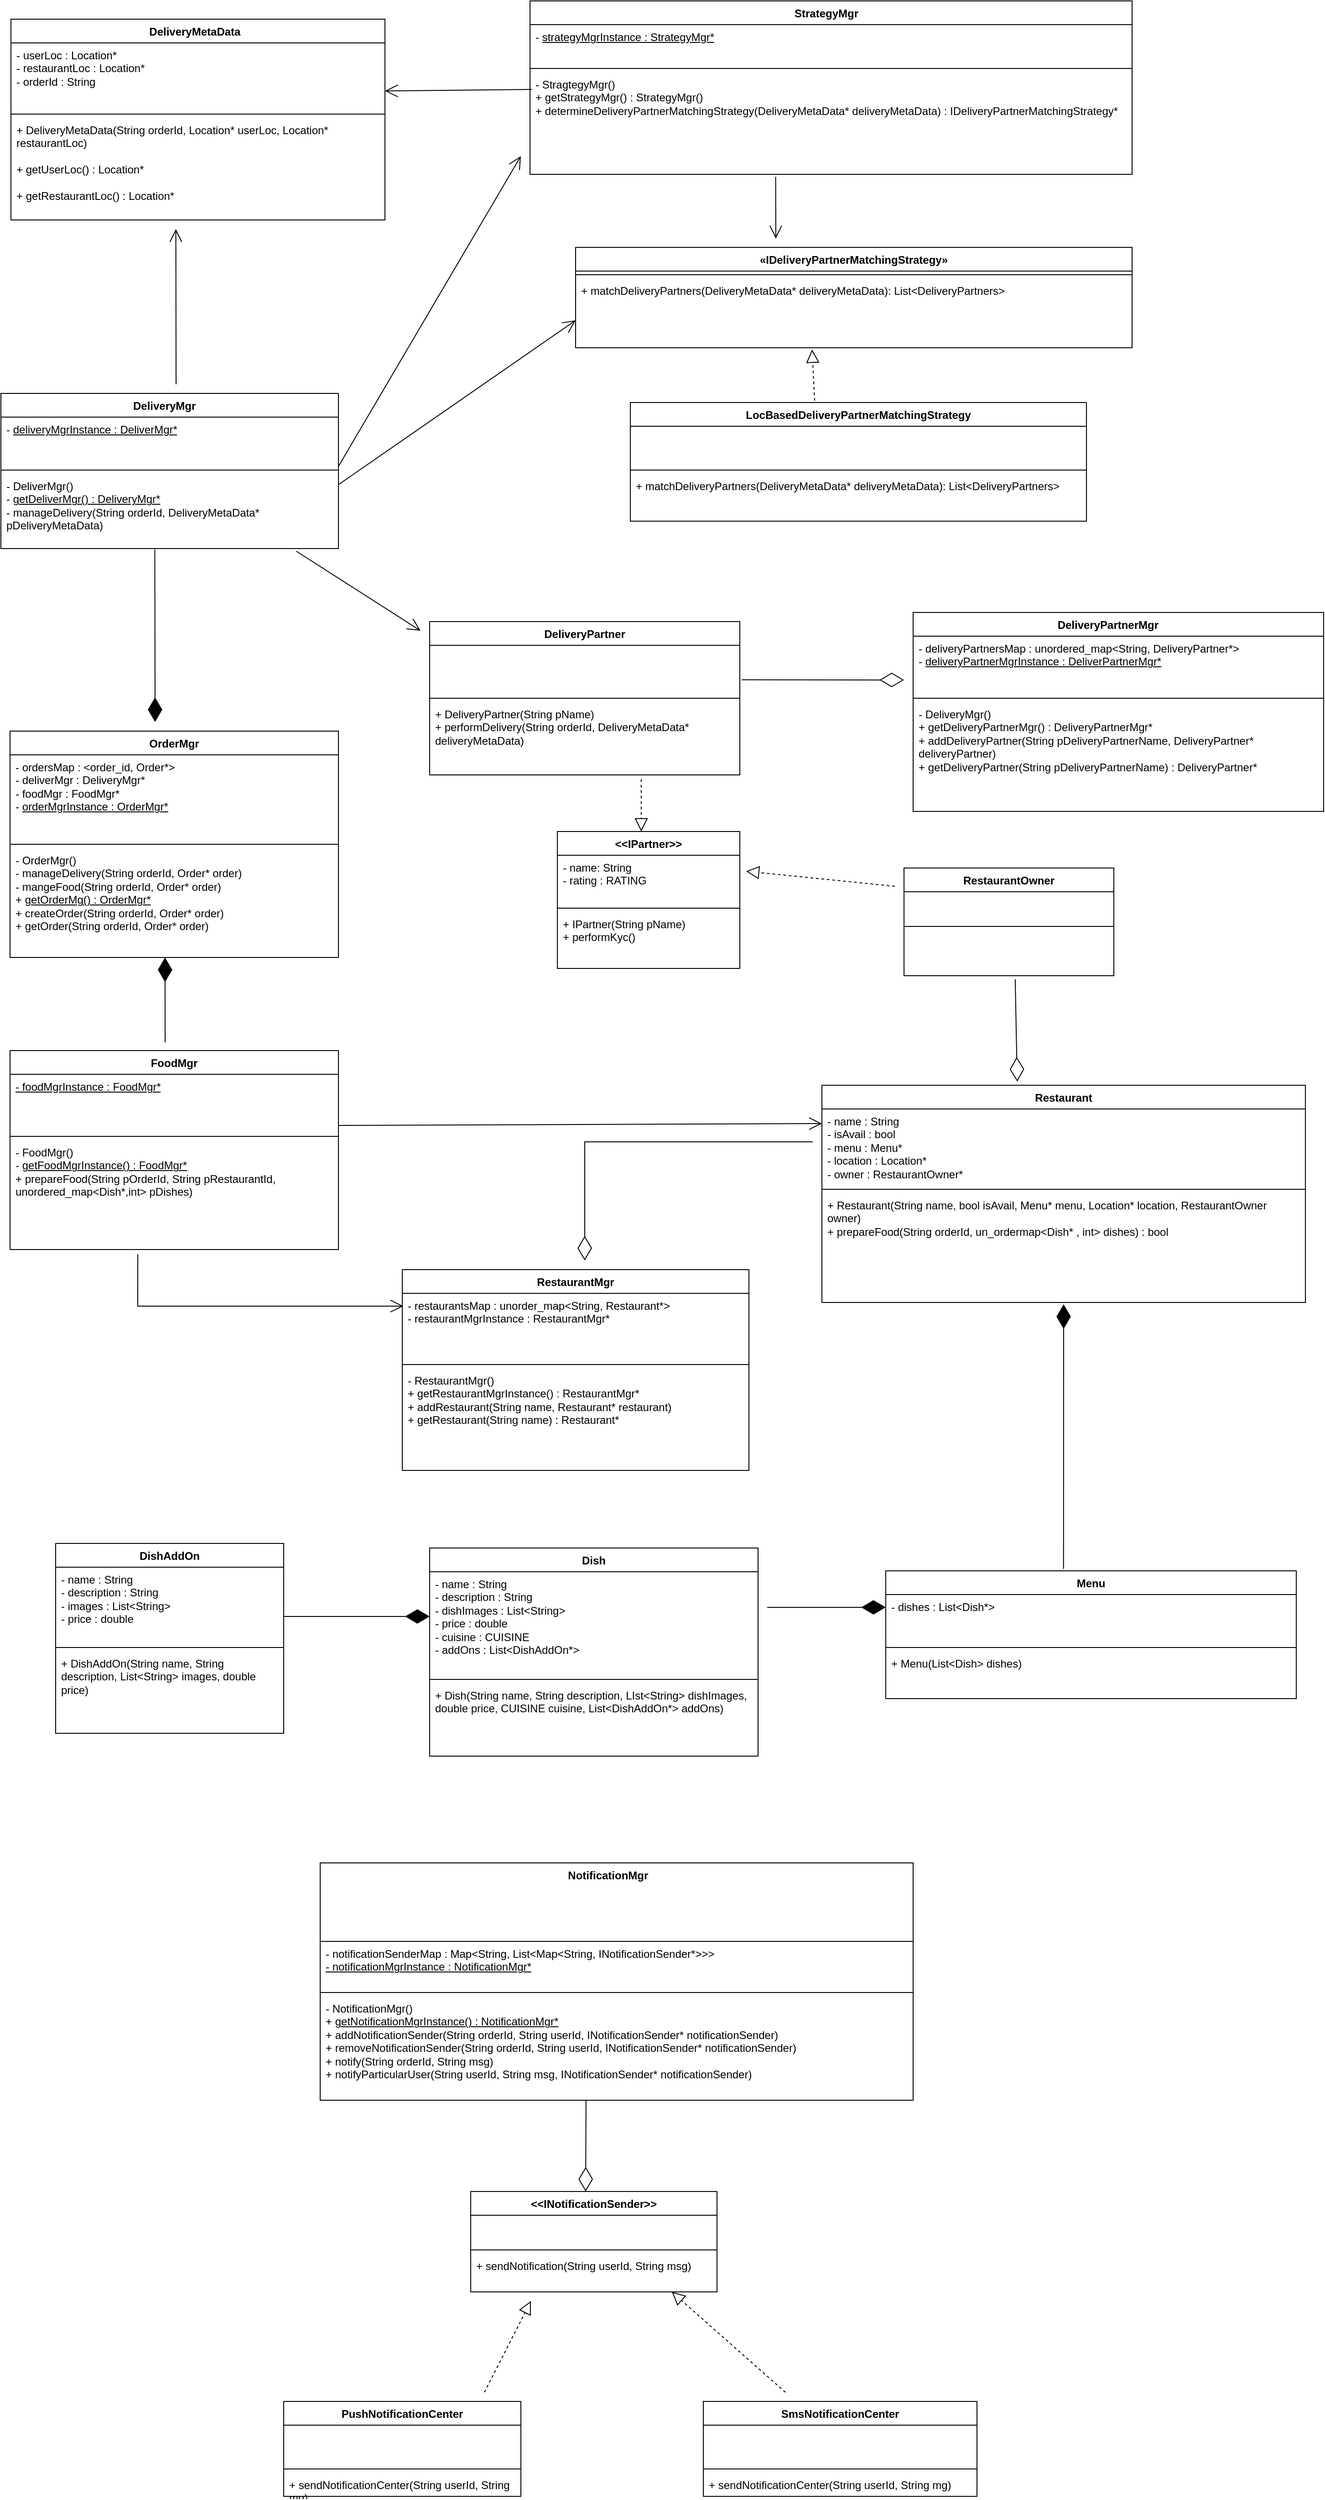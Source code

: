 <mxfile version="24.3.0" type="github">
  <diagram id="C5RBs43oDa-KdzZeNtuy" name="Page-1">
    <mxGraphModel dx="2132" dy="2111" grid="1" gridSize="10" guides="1" tooltips="1" connect="1" arrows="1" fold="1" page="1" pageScale="1" pageWidth="827" pageHeight="1169" math="0" shadow="0">
      <root>
        <mxCell id="WIyWlLk6GJQsqaUBKTNV-0" />
        <mxCell id="WIyWlLk6GJQsqaUBKTNV-1" parent="WIyWlLk6GJQsqaUBKTNV-0" />
        <mxCell id="DL4nsBVzCyI4VSnAJoLp-0" value="OrderMgr&lt;div&gt;&lt;br&gt;&lt;/div&gt;" style="swimlane;fontStyle=1;align=center;verticalAlign=top;childLayout=stackLayout;horizontal=1;startSize=26;horizontalStack=0;resizeParent=1;resizeParentMax=0;resizeLast=0;collapsible=1;marginBottom=0;whiteSpace=wrap;html=1;" vertex="1" parent="WIyWlLk6GJQsqaUBKTNV-1">
          <mxGeometry x="40" y="130" width="360" height="248" as="geometry" />
        </mxCell>
        <mxCell id="DL4nsBVzCyI4VSnAJoLp-1" value="- ordersMap : &amp;lt;order_id, Order*&amp;gt;&lt;div&gt;- deliverMgr : DeliveryMgr*&amp;nbsp;&lt;/div&gt;&lt;div&gt;- foodMgr : FoodMgr*&lt;/div&gt;&lt;div&gt;-&amp;nbsp;&lt;span style=&quot;background-color: initial;&quot;&gt;&lt;u&gt;orderMgrInstance : OrderMgr*&lt;/u&gt;&lt;/span&gt;&lt;/div&gt;&lt;div&gt;&lt;br&gt;&lt;/div&gt;" style="text;strokeColor=none;fillColor=none;align=left;verticalAlign=top;spacingLeft=4;spacingRight=4;overflow=hidden;rotatable=0;points=[[0,0.5],[1,0.5]];portConstraint=eastwest;whiteSpace=wrap;html=1;" vertex="1" parent="DL4nsBVzCyI4VSnAJoLp-0">
          <mxGeometry y="26" width="360" height="94" as="geometry" />
        </mxCell>
        <mxCell id="DL4nsBVzCyI4VSnAJoLp-2" value="" style="line;strokeWidth=1;fillColor=none;align=left;verticalAlign=middle;spacingTop=-1;spacingLeft=3;spacingRight=3;rotatable=0;labelPosition=right;points=[];portConstraint=eastwest;strokeColor=inherit;" vertex="1" parent="DL4nsBVzCyI4VSnAJoLp-0">
          <mxGeometry y="120" width="360" height="8" as="geometry" />
        </mxCell>
        <mxCell id="DL4nsBVzCyI4VSnAJoLp-3" value="- OrderMgr()&lt;div&gt;- manageDelivery(String orderId, Order* order)&lt;/div&gt;&lt;div&gt;- mangeFood(String orderId, Order* order)&lt;/div&gt;&lt;div&gt;+ &lt;u&gt;getOrderMg() : OrderMgr*&lt;/u&gt;&lt;/div&gt;&lt;div&gt;+ createOrder(String orderId, Order* order)&lt;/div&gt;&lt;div&gt;+ getOrder(String orderId, Order* order)&amp;nbsp;&lt;/div&gt;" style="text;strokeColor=none;fillColor=none;align=left;verticalAlign=top;spacingLeft=4;spacingRight=4;overflow=hidden;rotatable=0;points=[[0,0.5],[1,0.5]];portConstraint=eastwest;whiteSpace=wrap;html=1;" vertex="1" parent="DL4nsBVzCyI4VSnAJoLp-0">
          <mxGeometry y="128" width="360" height="120" as="geometry" />
        </mxCell>
        <mxCell id="DL4nsBVzCyI4VSnAJoLp-10" value="DeliveryMgr&lt;span style=&quot;white-space: pre;&quot;&gt;&#x9;&lt;/span&gt;" style="swimlane;fontStyle=1;align=center;verticalAlign=top;childLayout=stackLayout;horizontal=1;startSize=26;horizontalStack=0;resizeParent=1;resizeParentMax=0;resizeLast=0;collapsible=1;marginBottom=0;whiteSpace=wrap;html=1;" vertex="1" parent="WIyWlLk6GJQsqaUBKTNV-1">
          <mxGeometry x="30" y="-240" width="370" height="170" as="geometry" />
        </mxCell>
        <mxCell id="DL4nsBVzCyI4VSnAJoLp-11" value="- &lt;u&gt;deliveryMgrInstance : DeliverMgr*&lt;/u&gt;&lt;div&gt;&lt;br&gt;&lt;/div&gt;" style="text;strokeColor=none;fillColor=none;align=left;verticalAlign=top;spacingLeft=4;spacingRight=4;overflow=hidden;rotatable=0;points=[[0,0.5],[1,0.5]];portConstraint=eastwest;whiteSpace=wrap;html=1;" vertex="1" parent="DL4nsBVzCyI4VSnAJoLp-10">
          <mxGeometry y="26" width="370" height="54" as="geometry" />
        </mxCell>
        <mxCell id="DL4nsBVzCyI4VSnAJoLp-12" value="" style="line;strokeWidth=1;fillColor=none;align=left;verticalAlign=middle;spacingTop=-1;spacingLeft=3;spacingRight=3;rotatable=0;labelPosition=right;points=[];portConstraint=eastwest;strokeColor=inherit;" vertex="1" parent="DL4nsBVzCyI4VSnAJoLp-10">
          <mxGeometry y="80" width="370" height="8" as="geometry" />
        </mxCell>
        <mxCell id="DL4nsBVzCyI4VSnAJoLp-13" value="- DeliverMgr()&lt;div&gt;- &lt;u&gt;getDeliverMgr() : DeliveryMgr*&lt;/u&gt;&lt;/div&gt;&lt;div&gt;- manageDelivery(String orderId, DeliveryMetaData* pDeliveryMetaData)&lt;/div&gt;" style="text;strokeColor=none;fillColor=none;align=left;verticalAlign=top;spacingLeft=4;spacingRight=4;overflow=hidden;rotatable=0;points=[[0,0.5],[1,0.5]];portConstraint=eastwest;whiteSpace=wrap;html=1;" vertex="1" parent="DL4nsBVzCyI4VSnAJoLp-10">
          <mxGeometry y="88" width="370" height="82" as="geometry" />
        </mxCell>
        <mxCell id="DL4nsBVzCyI4VSnAJoLp-14" value="DeliveryMetaData&lt;span style=&quot;white-space: pre;&quot;&gt;&#x9;&lt;/span&gt;" style="swimlane;fontStyle=1;align=center;verticalAlign=top;childLayout=stackLayout;horizontal=1;startSize=26;horizontalStack=0;resizeParent=1;resizeParentMax=0;resizeLast=0;collapsible=1;marginBottom=0;whiteSpace=wrap;html=1;" vertex="1" parent="WIyWlLk6GJQsqaUBKTNV-1">
          <mxGeometry x="41" y="-650" width="410" height="220" as="geometry" />
        </mxCell>
        <mxCell id="DL4nsBVzCyI4VSnAJoLp-15" value="- userLoc : Location*&lt;div&gt;- restaurantLoc : Location*&lt;/div&gt;&lt;div&gt;- orderId : String&lt;/div&gt;" style="text;strokeColor=none;fillColor=none;align=left;verticalAlign=top;spacingLeft=4;spacingRight=4;overflow=hidden;rotatable=0;points=[[0,0.5],[1,0.5]];portConstraint=eastwest;whiteSpace=wrap;html=1;" vertex="1" parent="DL4nsBVzCyI4VSnAJoLp-14">
          <mxGeometry y="26" width="410" height="74" as="geometry" />
        </mxCell>
        <mxCell id="DL4nsBVzCyI4VSnAJoLp-16" value="" style="line;strokeWidth=1;fillColor=none;align=left;verticalAlign=middle;spacingTop=-1;spacingLeft=3;spacingRight=3;rotatable=0;labelPosition=right;points=[];portConstraint=eastwest;strokeColor=inherit;" vertex="1" parent="DL4nsBVzCyI4VSnAJoLp-14">
          <mxGeometry y="100" width="410" height="8" as="geometry" />
        </mxCell>
        <mxCell id="DL4nsBVzCyI4VSnAJoLp-17" value="+ DeliveryMetaData(String orderId, Location* userLoc, Location* restaurantLoc)&lt;div&gt;&lt;br&gt;&lt;/div&gt;&lt;div&gt;+ getUserLoc() : Location*&lt;/div&gt;&lt;div&gt;&lt;br&gt;&lt;/div&gt;&lt;div&gt;+ getRestaurantLoc() : Location*&lt;/div&gt;" style="text;strokeColor=none;fillColor=none;align=left;verticalAlign=top;spacingLeft=4;spacingRight=4;overflow=hidden;rotatable=0;points=[[0,0.5],[1,0.5]];portConstraint=eastwest;whiteSpace=wrap;html=1;" vertex="1" parent="DL4nsBVzCyI4VSnAJoLp-14">
          <mxGeometry y="108" width="410" height="112" as="geometry" />
        </mxCell>
        <mxCell id="DL4nsBVzCyI4VSnAJoLp-22" value="" style="endArrow=open;endFill=1;endSize=12;html=1;rounded=0;entryX=0.494;entryY=1.04;entryDx=0;entryDy=0;entryPerimeter=0;" edge="1" parent="WIyWlLk6GJQsqaUBKTNV-1">
          <mxGeometry width="160" relative="1" as="geometry">
            <mxPoint x="222" y="-250" as="sourcePoint" />
            <mxPoint x="221.77" y="-420.0" as="targetPoint" />
          </mxGeometry>
        </mxCell>
        <mxCell id="DL4nsBVzCyI4VSnAJoLp-23" value="StrategyMgr&lt;span style=&quot;white-space: pre;&quot;&gt;&#x9;&lt;/span&gt;" style="swimlane;fontStyle=1;align=center;verticalAlign=top;childLayout=stackLayout;horizontal=1;startSize=26;horizontalStack=0;resizeParent=1;resizeParentMax=0;resizeLast=0;collapsible=1;marginBottom=0;whiteSpace=wrap;html=1;" vertex="1" parent="WIyWlLk6GJQsqaUBKTNV-1">
          <mxGeometry x="610" y="-670" width="660" height="190" as="geometry" />
        </mxCell>
        <mxCell id="DL4nsBVzCyI4VSnAJoLp-24" value="- &lt;u&gt;strategyMgrInstance : StrategyMgr*&lt;/u&gt;" style="text;strokeColor=none;fillColor=none;align=left;verticalAlign=top;spacingLeft=4;spacingRight=4;overflow=hidden;rotatable=0;points=[[0,0.5],[1,0.5]];portConstraint=eastwest;whiteSpace=wrap;html=1;" vertex="1" parent="DL4nsBVzCyI4VSnAJoLp-23">
          <mxGeometry y="26" width="660" height="44" as="geometry" />
        </mxCell>
        <mxCell id="DL4nsBVzCyI4VSnAJoLp-25" value="" style="line;strokeWidth=1;fillColor=none;align=left;verticalAlign=middle;spacingTop=-1;spacingLeft=3;spacingRight=3;rotatable=0;labelPosition=right;points=[];portConstraint=eastwest;strokeColor=inherit;" vertex="1" parent="DL4nsBVzCyI4VSnAJoLp-23">
          <mxGeometry y="70" width="660" height="8" as="geometry" />
        </mxCell>
        <mxCell id="DL4nsBVzCyI4VSnAJoLp-26" value="- StragtegyMgr()&lt;div&gt;+ getStrategyMgr() : StrategyMgr()&lt;/div&gt;&lt;div&gt;+ determineDeliveryPartnerMatchingStrategy(DeliveryMetaData* deliveryMetaData) : IDeliveryPartnerMatchingStrategy*&lt;/div&gt;" style="text;strokeColor=none;fillColor=none;align=left;verticalAlign=top;spacingLeft=4;spacingRight=4;overflow=hidden;rotatable=0;points=[[0,0.5],[1,0.5]];portConstraint=eastwest;whiteSpace=wrap;html=1;" vertex="1" parent="DL4nsBVzCyI4VSnAJoLp-23">
          <mxGeometry y="78" width="660" height="112" as="geometry" />
        </mxCell>
        <mxCell id="DL4nsBVzCyI4VSnAJoLp-27" value="" style="endArrow=open;endFill=1;endSize=12;html=1;rounded=0;entryX=1;entryY=0.712;entryDx=0;entryDy=0;entryPerimeter=0;exitX=0.003;exitY=0.17;exitDx=0;exitDy=0;exitPerimeter=0;" edge="1" parent="WIyWlLk6GJQsqaUBKTNV-1" source="DL4nsBVzCyI4VSnAJoLp-26" target="DL4nsBVzCyI4VSnAJoLp-15">
          <mxGeometry width="160" relative="1" as="geometry">
            <mxPoint x="460" y="-580.42" as="sourcePoint" />
            <mxPoint x="620" y="-580.42" as="targetPoint" />
          </mxGeometry>
        </mxCell>
        <mxCell id="DL4nsBVzCyI4VSnAJoLp-32" value="" style="endArrow=open;endFill=1;endSize=12;html=1;rounded=0;exitX=0.408;exitY=1.025;exitDx=0;exitDy=0;exitPerimeter=0;entryX=0.453;entryY=0.007;entryDx=0;entryDy=0;entryPerimeter=0;" edge="1" parent="WIyWlLk6GJQsqaUBKTNV-1" source="DL4nsBVzCyI4VSnAJoLp-26">
          <mxGeometry width="160" relative="1" as="geometry">
            <mxPoint x="802" y="-450" as="sourcePoint" />
            <mxPoint x="879.49" y="-409.65" as="targetPoint" />
          </mxGeometry>
        </mxCell>
        <mxCell id="DL4nsBVzCyI4VSnAJoLp-42" value="" style="endArrow=open;endFill=1;endSize=12;html=1;rounded=0;" edge="1" parent="WIyWlLk6GJQsqaUBKTNV-1">
          <mxGeometry width="160" relative="1" as="geometry">
            <mxPoint x="400" y="-160" as="sourcePoint" />
            <mxPoint x="600" y="-500" as="targetPoint" />
          </mxGeometry>
        </mxCell>
        <mxCell id="DL4nsBVzCyI4VSnAJoLp-43" value="" style="endArrow=open;endFill=1;endSize=12;html=1;rounded=0;" edge="1" parent="WIyWlLk6GJQsqaUBKTNV-1">
          <mxGeometry width="160" relative="1" as="geometry">
            <mxPoint x="400" y="-140" as="sourcePoint" />
            <mxPoint x="660" y="-320" as="targetPoint" />
          </mxGeometry>
        </mxCell>
        <mxCell id="DL4nsBVzCyI4VSnAJoLp-44" value="LocBasedDeliveryPartnerMatchingStrategy" style="swimlane;fontStyle=1;align=center;verticalAlign=top;childLayout=stackLayout;horizontal=1;startSize=26;horizontalStack=0;resizeParent=1;resizeParentMax=0;resizeLast=0;collapsible=1;marginBottom=0;whiteSpace=wrap;html=1;" vertex="1" parent="WIyWlLk6GJQsqaUBKTNV-1">
          <mxGeometry x="720" y="-230" width="500" height="130" as="geometry" />
        </mxCell>
        <mxCell id="DL4nsBVzCyI4VSnAJoLp-45" value="&lt;div&gt;&lt;br&gt;&lt;/div&gt;" style="text;strokeColor=none;fillColor=none;align=left;verticalAlign=top;spacingLeft=4;spacingRight=4;overflow=hidden;rotatable=0;points=[[0,0.5],[1,0.5]];portConstraint=eastwest;whiteSpace=wrap;html=1;" vertex="1" parent="DL4nsBVzCyI4VSnAJoLp-44">
          <mxGeometry y="26" width="500" height="44" as="geometry" />
        </mxCell>
        <mxCell id="DL4nsBVzCyI4VSnAJoLp-46" value="" style="line;strokeWidth=1;fillColor=none;align=left;verticalAlign=middle;spacingTop=-1;spacingLeft=3;spacingRight=3;rotatable=0;labelPosition=right;points=[];portConstraint=eastwest;strokeColor=inherit;" vertex="1" parent="DL4nsBVzCyI4VSnAJoLp-44">
          <mxGeometry y="70" width="500" height="8" as="geometry" />
        </mxCell>
        <mxCell id="DL4nsBVzCyI4VSnAJoLp-47" value="+ matchDeliveryPartners(DeliveryMetaData* deliveryMetaData): List&amp;lt;DeliveryPartners&amp;gt;" style="text;strokeColor=none;fillColor=none;align=left;verticalAlign=top;spacingLeft=4;spacingRight=4;overflow=hidden;rotatable=0;points=[[0,0.5],[1,0.5]];portConstraint=eastwest;whiteSpace=wrap;html=1;" vertex="1" parent="DL4nsBVzCyI4VSnAJoLp-44">
          <mxGeometry y="78" width="500" height="52" as="geometry" />
        </mxCell>
        <mxCell id="DL4nsBVzCyI4VSnAJoLp-52" value="«IDeliveryPartnerMatchingStrategy»&lt;div&gt;&lt;br style=&quot;font-weight: 400;&quot;&gt;&lt;/div&gt;" style="swimlane;fontStyle=1;align=center;verticalAlign=top;childLayout=stackLayout;horizontal=1;startSize=26;horizontalStack=0;resizeParent=1;resizeParentMax=0;resizeLast=0;collapsible=1;marginBottom=0;whiteSpace=wrap;html=1;" vertex="1" parent="WIyWlLk6GJQsqaUBKTNV-1">
          <mxGeometry x="660" y="-400" width="610" height="110" as="geometry" />
        </mxCell>
        <mxCell id="DL4nsBVzCyI4VSnAJoLp-54" value="" style="line;strokeWidth=1;fillColor=none;align=left;verticalAlign=middle;spacingTop=-1;spacingLeft=3;spacingRight=3;rotatable=0;labelPosition=right;points=[];portConstraint=eastwest;strokeColor=inherit;" vertex="1" parent="DL4nsBVzCyI4VSnAJoLp-52">
          <mxGeometry y="26" width="610" height="8" as="geometry" />
        </mxCell>
        <mxCell id="DL4nsBVzCyI4VSnAJoLp-55" value="+ matchDeliveryPartners(DeliveryMetaData* deliveryMetaData): List&amp;lt;DeliveryPartners&amp;gt;" style="text;strokeColor=none;fillColor=none;align=left;verticalAlign=top;spacingLeft=4;spacingRight=4;overflow=hidden;rotatable=0;points=[[0,0.5],[1,0.5]];portConstraint=eastwest;whiteSpace=wrap;html=1;" vertex="1" parent="DL4nsBVzCyI4VSnAJoLp-52">
          <mxGeometry y="34" width="610" height="76" as="geometry" />
        </mxCell>
        <mxCell id="DL4nsBVzCyI4VSnAJoLp-59" value="" style="endArrow=block;dashed=1;endFill=0;endSize=12;html=1;rounded=0;exitX=0.404;exitY=-0.016;exitDx=0;exitDy=0;exitPerimeter=0;entryX=0.425;entryY=1.026;entryDx=0;entryDy=0;entryPerimeter=0;" edge="1" parent="WIyWlLk6GJQsqaUBKTNV-1" source="DL4nsBVzCyI4VSnAJoLp-44" target="DL4nsBVzCyI4VSnAJoLp-55">
          <mxGeometry width="160" relative="1" as="geometry">
            <mxPoint x="935" y="-290" as="sourcePoint" />
            <mxPoint x="920" y="-280" as="targetPoint" />
          </mxGeometry>
        </mxCell>
        <mxCell id="DL4nsBVzCyI4VSnAJoLp-60" value="&lt;div&gt;DeliveryPartner&lt;/div&gt;&lt;div&gt;&lt;br&gt;&lt;/div&gt;" style="swimlane;fontStyle=1;align=center;verticalAlign=top;childLayout=stackLayout;horizontal=1;startSize=26;horizontalStack=0;resizeParent=1;resizeParentMax=0;resizeLast=0;collapsible=1;marginBottom=0;whiteSpace=wrap;html=1;" vertex="1" parent="WIyWlLk6GJQsqaUBKTNV-1">
          <mxGeometry x="500" y="10" width="340" height="168" as="geometry" />
        </mxCell>
        <mxCell id="DL4nsBVzCyI4VSnAJoLp-61" value="&lt;div&gt;&lt;br&gt;&lt;/div&gt;" style="text;strokeColor=none;fillColor=none;align=left;verticalAlign=top;spacingLeft=4;spacingRight=4;overflow=hidden;rotatable=0;points=[[0,0.5],[1,0.5]];portConstraint=eastwest;whiteSpace=wrap;html=1;" vertex="1" parent="DL4nsBVzCyI4VSnAJoLp-60">
          <mxGeometry y="26" width="340" height="54" as="geometry" />
        </mxCell>
        <mxCell id="DL4nsBVzCyI4VSnAJoLp-62" value="" style="line;strokeWidth=1;fillColor=none;align=left;verticalAlign=middle;spacingTop=-1;spacingLeft=3;spacingRight=3;rotatable=0;labelPosition=right;points=[];portConstraint=eastwest;strokeColor=inherit;" vertex="1" parent="DL4nsBVzCyI4VSnAJoLp-60">
          <mxGeometry y="80" width="340" height="8" as="geometry" />
        </mxCell>
        <mxCell id="DL4nsBVzCyI4VSnAJoLp-63" value="+ DeliveryPartner(String pName)&lt;div&gt;+ performDelivery(String orderId, DeliveryMetaData* deliveryMetaData)&lt;/div&gt;" style="text;strokeColor=none;fillColor=none;align=left;verticalAlign=top;spacingLeft=4;spacingRight=4;overflow=hidden;rotatable=0;points=[[0,0.5],[1,0.5]];portConstraint=eastwest;whiteSpace=wrap;html=1;" vertex="1" parent="DL4nsBVzCyI4VSnAJoLp-60">
          <mxGeometry y="88" width="340" height="80" as="geometry" />
        </mxCell>
        <mxCell id="DL4nsBVzCyI4VSnAJoLp-64" value="" style="endArrow=open;endFill=1;endSize=12;html=1;rounded=0;exitX=0.875;exitY=1.035;exitDx=0;exitDy=0;exitPerimeter=0;" edge="1" parent="WIyWlLk6GJQsqaUBKTNV-1" source="DL4nsBVzCyI4VSnAJoLp-13">
          <mxGeometry width="160" relative="1" as="geometry">
            <mxPoint x="520" y="50" as="sourcePoint" />
            <mxPoint x="490" y="20" as="targetPoint" />
          </mxGeometry>
        </mxCell>
        <mxCell id="DL4nsBVzCyI4VSnAJoLp-66" value="" style="endArrow=diamondThin;endFill=1;endSize=24;html=1;rounded=0;exitX=0.456;exitY=1.014;exitDx=0;exitDy=0;exitPerimeter=0;" edge="1" parent="WIyWlLk6GJQsqaUBKTNV-1" source="DL4nsBVzCyI4VSnAJoLp-13">
          <mxGeometry width="160" relative="1" as="geometry">
            <mxPoint x="160" y="10" as="sourcePoint" />
            <mxPoint x="199" y="120" as="targetPoint" />
          </mxGeometry>
        </mxCell>
        <mxCell id="DL4nsBVzCyI4VSnAJoLp-67" value="&amp;lt;&amp;lt;IPartner&amp;gt;&amp;gt;" style="swimlane;fontStyle=1;align=center;verticalAlign=top;childLayout=stackLayout;horizontal=1;startSize=26;horizontalStack=0;resizeParent=1;resizeParentMax=0;resizeLast=0;collapsible=1;marginBottom=0;whiteSpace=wrap;html=1;" vertex="1" parent="WIyWlLk6GJQsqaUBKTNV-1">
          <mxGeometry x="640" y="240" width="200" height="150" as="geometry" />
        </mxCell>
        <mxCell id="DL4nsBVzCyI4VSnAJoLp-68" value="- name: String&lt;div&gt;- rating : RATING&lt;/div&gt;" style="text;strokeColor=none;fillColor=none;align=left;verticalAlign=top;spacingLeft=4;spacingRight=4;overflow=hidden;rotatable=0;points=[[0,0.5],[1,0.5]];portConstraint=eastwest;whiteSpace=wrap;html=1;" vertex="1" parent="DL4nsBVzCyI4VSnAJoLp-67">
          <mxGeometry y="26" width="200" height="54" as="geometry" />
        </mxCell>
        <mxCell id="DL4nsBVzCyI4VSnAJoLp-69" value="" style="line;strokeWidth=1;fillColor=none;align=left;verticalAlign=middle;spacingTop=-1;spacingLeft=3;spacingRight=3;rotatable=0;labelPosition=right;points=[];portConstraint=eastwest;strokeColor=inherit;" vertex="1" parent="DL4nsBVzCyI4VSnAJoLp-67">
          <mxGeometry y="80" width="200" height="8" as="geometry" />
        </mxCell>
        <mxCell id="DL4nsBVzCyI4VSnAJoLp-70" value="+ IPartner(String pName)&lt;div&gt;+ performKyc()&lt;/div&gt;" style="text;strokeColor=none;fillColor=none;align=left;verticalAlign=top;spacingLeft=4;spacingRight=4;overflow=hidden;rotatable=0;points=[[0,0.5],[1,0.5]];portConstraint=eastwest;whiteSpace=wrap;html=1;" vertex="1" parent="DL4nsBVzCyI4VSnAJoLp-67">
          <mxGeometry y="88" width="200" height="62" as="geometry" />
        </mxCell>
        <mxCell id="DL4nsBVzCyI4VSnAJoLp-71" value="" style="endArrow=block;dashed=1;endFill=0;endSize=12;html=1;rounded=0;exitX=0.682;exitY=1.06;exitDx=0;exitDy=0;exitPerimeter=0;" edge="1" parent="WIyWlLk6GJQsqaUBKTNV-1" source="DL4nsBVzCyI4VSnAJoLp-63">
          <mxGeometry width="160" relative="1" as="geometry">
            <mxPoint x="580" y="220" as="sourcePoint" />
            <mxPoint x="732" y="240" as="targetPoint" />
          </mxGeometry>
        </mxCell>
        <mxCell id="DL4nsBVzCyI4VSnAJoLp-72" value="DeliveryPartnerMgr&lt;span style=&quot;white-space: pre;&quot;&gt;&#x9;&lt;/span&gt;" style="swimlane;fontStyle=1;align=center;verticalAlign=top;childLayout=stackLayout;horizontal=1;startSize=26;horizontalStack=0;resizeParent=1;resizeParentMax=0;resizeLast=0;collapsible=1;marginBottom=0;whiteSpace=wrap;html=1;" vertex="1" parent="WIyWlLk6GJQsqaUBKTNV-1">
          <mxGeometry x="1030" width="450" height="218" as="geometry" />
        </mxCell>
        <mxCell id="DL4nsBVzCyI4VSnAJoLp-73" value="- deliveryPartnersMap : unordered_map&amp;lt;String, DeliveryPartner*&amp;gt;&lt;div&gt;- &lt;u&gt;deliveryPartnerMgrInstance : DeliverPartnerMgr*&lt;/u&gt;&lt;/div&gt;&lt;div&gt;&lt;br&gt;&lt;/div&gt;" style="text;strokeColor=none;fillColor=none;align=left;verticalAlign=top;spacingLeft=4;spacingRight=4;overflow=hidden;rotatable=0;points=[[0,0.5],[1,0.5]];portConstraint=eastwest;whiteSpace=wrap;html=1;" vertex="1" parent="DL4nsBVzCyI4VSnAJoLp-72">
          <mxGeometry y="26" width="450" height="64" as="geometry" />
        </mxCell>
        <mxCell id="DL4nsBVzCyI4VSnAJoLp-74" value="" style="line;strokeWidth=1;fillColor=none;align=left;verticalAlign=middle;spacingTop=-1;spacingLeft=3;spacingRight=3;rotatable=0;labelPosition=right;points=[];portConstraint=eastwest;strokeColor=inherit;" vertex="1" parent="DL4nsBVzCyI4VSnAJoLp-72">
          <mxGeometry y="90" width="450" height="8" as="geometry" />
        </mxCell>
        <mxCell id="DL4nsBVzCyI4VSnAJoLp-75" value="- DeliveryMgr()&lt;div&gt;+ getDeliveryPartnerMgr() : DeliveryPartnerMgr*&lt;/div&gt;&lt;div&gt;+ addDeliveryPartner(String pDeliveryPartnerName, DeliveryPartner* deliveryPartner)&lt;/div&gt;&lt;div&gt;+ getDeliveryPartner(String pDeliveryPartnerName) : DeliveryPartner*&lt;/div&gt;" style="text;strokeColor=none;fillColor=none;align=left;verticalAlign=top;spacingLeft=4;spacingRight=4;overflow=hidden;rotatable=0;points=[[0,0.5],[1,0.5]];portConstraint=eastwest;whiteSpace=wrap;html=1;" vertex="1" parent="DL4nsBVzCyI4VSnAJoLp-72">
          <mxGeometry y="98" width="450" height="120" as="geometry" />
        </mxCell>
        <mxCell id="DL4nsBVzCyI4VSnAJoLp-76" value="" style="endArrow=diamondThin;endFill=0;endSize=24;html=1;rounded=0;exitX=1.006;exitY=0.698;exitDx=0;exitDy=0;exitPerimeter=0;" edge="1" parent="WIyWlLk6GJQsqaUBKTNV-1" source="DL4nsBVzCyI4VSnAJoLp-61">
          <mxGeometry width="160" relative="1" as="geometry">
            <mxPoint x="790" y="190" as="sourcePoint" />
            <mxPoint x="1020" y="74" as="targetPoint" />
          </mxGeometry>
        </mxCell>
        <mxCell id="DL4nsBVzCyI4VSnAJoLp-77" value="RestaurantOwner" style="swimlane;fontStyle=1;align=center;verticalAlign=top;childLayout=stackLayout;horizontal=1;startSize=26;horizontalStack=0;resizeParent=1;resizeParentMax=0;resizeLast=0;collapsible=1;marginBottom=0;whiteSpace=wrap;html=1;" vertex="1" parent="WIyWlLk6GJQsqaUBKTNV-1">
          <mxGeometry x="1020" y="280" width="230" height="118" as="geometry" />
        </mxCell>
        <mxCell id="DL4nsBVzCyI4VSnAJoLp-78" value="&lt;div&gt;&lt;br&gt;&lt;/div&gt;" style="text;strokeColor=none;fillColor=none;align=left;verticalAlign=top;spacingLeft=4;spacingRight=4;overflow=hidden;rotatable=0;points=[[0,0.5],[1,0.5]];portConstraint=eastwest;whiteSpace=wrap;html=1;" vertex="1" parent="DL4nsBVzCyI4VSnAJoLp-77">
          <mxGeometry y="26" width="230" height="34" as="geometry" />
        </mxCell>
        <mxCell id="DL4nsBVzCyI4VSnAJoLp-79" value="" style="line;strokeWidth=1;fillColor=none;align=left;verticalAlign=middle;spacingTop=-1;spacingLeft=3;spacingRight=3;rotatable=0;labelPosition=right;points=[];portConstraint=eastwest;strokeColor=inherit;" vertex="1" parent="DL4nsBVzCyI4VSnAJoLp-77">
          <mxGeometry y="60" width="230" height="8" as="geometry" />
        </mxCell>
        <mxCell id="DL4nsBVzCyI4VSnAJoLp-80" value="&lt;div&gt;&lt;br&gt;&lt;/div&gt;" style="text;strokeColor=none;fillColor=none;align=left;verticalAlign=top;spacingLeft=4;spacingRight=4;overflow=hidden;rotatable=0;points=[[0,0.5],[1,0.5]];portConstraint=eastwest;whiteSpace=wrap;html=1;" vertex="1" parent="DL4nsBVzCyI4VSnAJoLp-77">
          <mxGeometry y="68" width="230" height="50" as="geometry" />
        </mxCell>
        <mxCell id="DL4nsBVzCyI4VSnAJoLp-82" value="" style="endArrow=block;dashed=1;endFill=0;endSize=12;html=1;rounded=0;entryX=1.034;entryY=0.325;entryDx=0;entryDy=0;entryPerimeter=0;" edge="1" parent="WIyWlLk6GJQsqaUBKTNV-1" target="DL4nsBVzCyI4VSnAJoLp-68">
          <mxGeometry width="160" relative="1" as="geometry">
            <mxPoint x="1010" y="300" as="sourcePoint" />
            <mxPoint x="950" y="370" as="targetPoint" />
          </mxGeometry>
        </mxCell>
        <mxCell id="DL4nsBVzCyI4VSnAJoLp-83" value="FoodMgr" style="swimlane;fontStyle=1;align=center;verticalAlign=top;childLayout=stackLayout;horizontal=1;startSize=26;horizontalStack=0;resizeParent=1;resizeParentMax=0;resizeLast=0;collapsible=1;marginBottom=0;whiteSpace=wrap;html=1;" vertex="1" parent="WIyWlLk6GJQsqaUBKTNV-1">
          <mxGeometry x="40" y="480" width="360" height="218" as="geometry" />
        </mxCell>
        <mxCell id="DL4nsBVzCyI4VSnAJoLp-84" value="&lt;u&gt;- foodMgrInstance : FoodMgr*&lt;/u&gt;" style="text;strokeColor=none;fillColor=none;align=left;verticalAlign=top;spacingLeft=4;spacingRight=4;overflow=hidden;rotatable=0;points=[[0,0.5],[1,0.5]];portConstraint=eastwest;whiteSpace=wrap;html=1;" vertex="1" parent="DL4nsBVzCyI4VSnAJoLp-83">
          <mxGeometry y="26" width="360" height="64" as="geometry" />
        </mxCell>
        <mxCell id="DL4nsBVzCyI4VSnAJoLp-85" value="" style="line;strokeWidth=1;fillColor=none;align=left;verticalAlign=middle;spacingTop=-1;spacingLeft=3;spacingRight=3;rotatable=0;labelPosition=right;points=[];portConstraint=eastwest;strokeColor=inherit;" vertex="1" parent="DL4nsBVzCyI4VSnAJoLp-83">
          <mxGeometry y="90" width="360" height="8" as="geometry" />
        </mxCell>
        <mxCell id="DL4nsBVzCyI4VSnAJoLp-86" value="- FoodMgr()&lt;div&gt;- &lt;u&gt;getFoodMgrInstance() : FoodMgr*&lt;/u&gt;&lt;/div&gt;&lt;div&gt;+ prepareFood(String pOrderId, String pRestaurantId, unordered_map&amp;lt;Dish*,int&amp;gt; pDishes)&lt;/div&gt;" style="text;strokeColor=none;fillColor=none;align=left;verticalAlign=top;spacingLeft=4;spacingRight=4;overflow=hidden;rotatable=0;points=[[0,0.5],[1,0.5]];portConstraint=eastwest;whiteSpace=wrap;html=1;" vertex="1" parent="DL4nsBVzCyI4VSnAJoLp-83">
          <mxGeometry y="98" width="360" height="120" as="geometry" />
        </mxCell>
        <mxCell id="DL4nsBVzCyI4VSnAJoLp-88" value="" style="endArrow=diamondThin;endFill=1;endSize=24;html=1;rounded=0;entryX=0.472;entryY=1.042;entryDx=0;entryDy=0;entryPerimeter=0;" edge="1" parent="WIyWlLk6GJQsqaUBKTNV-1">
          <mxGeometry width="160" relative="1" as="geometry">
            <mxPoint x="210" y="471" as="sourcePoint" />
            <mxPoint x="209.92" y="378.0" as="targetPoint" />
          </mxGeometry>
        </mxCell>
        <mxCell id="DL4nsBVzCyI4VSnAJoLp-89" value="Restaurant" style="swimlane;fontStyle=1;align=center;verticalAlign=top;childLayout=stackLayout;horizontal=1;startSize=26;horizontalStack=0;resizeParent=1;resizeParentMax=0;resizeLast=0;collapsible=1;marginBottom=0;whiteSpace=wrap;html=1;" vertex="1" parent="WIyWlLk6GJQsqaUBKTNV-1">
          <mxGeometry x="930" y="518" width="530" height="238" as="geometry" />
        </mxCell>
        <mxCell id="DL4nsBVzCyI4VSnAJoLp-90" value="- name : String&lt;div&gt;- isAvail : bool&lt;/div&gt;&lt;div&gt;- menu : Menu*&lt;/div&gt;&lt;div&gt;- location : Location*&lt;/div&gt;&lt;div&gt;- owner : RestaurantOwner*&lt;/div&gt;" style="text;strokeColor=none;fillColor=none;align=left;verticalAlign=top;spacingLeft=4;spacingRight=4;overflow=hidden;rotatable=0;points=[[0,0.5],[1,0.5]];portConstraint=eastwest;whiteSpace=wrap;html=1;" vertex="1" parent="DL4nsBVzCyI4VSnAJoLp-89">
          <mxGeometry y="26" width="530" height="84" as="geometry" />
        </mxCell>
        <mxCell id="DL4nsBVzCyI4VSnAJoLp-91" value="" style="line;strokeWidth=1;fillColor=none;align=left;verticalAlign=middle;spacingTop=-1;spacingLeft=3;spacingRight=3;rotatable=0;labelPosition=right;points=[];portConstraint=eastwest;strokeColor=inherit;" vertex="1" parent="DL4nsBVzCyI4VSnAJoLp-89">
          <mxGeometry y="110" width="530" height="8" as="geometry" />
        </mxCell>
        <mxCell id="DL4nsBVzCyI4VSnAJoLp-92" value="+ Restaurant(String name, bool isAvail, Menu* menu, Location* location, RestaurantOwner owner)&lt;div&gt;+ prepareFood(String orderId, un_ordermap&amp;lt;Dish* , int&amp;gt; dishes) : bool&amp;nbsp;&lt;/div&gt;" style="text;strokeColor=none;fillColor=none;align=left;verticalAlign=top;spacingLeft=4;spacingRight=4;overflow=hidden;rotatable=0;points=[[0,0.5],[1,0.5]];portConstraint=eastwest;whiteSpace=wrap;html=1;" vertex="1" parent="DL4nsBVzCyI4VSnAJoLp-89">
          <mxGeometry y="118" width="530" height="120" as="geometry" />
        </mxCell>
        <mxCell id="DL4nsBVzCyI4VSnAJoLp-94" value="" style="endArrow=diamondThin;endFill=0;endSize=24;html=1;rounded=0;exitX=0.53;exitY=1.08;exitDx=0;exitDy=0;exitPerimeter=0;entryX=0.404;entryY=-0.017;entryDx=0;entryDy=0;entryPerimeter=0;" edge="1" parent="WIyWlLk6GJQsqaUBKTNV-1" source="DL4nsBVzCyI4VSnAJoLp-80" target="DL4nsBVzCyI4VSnAJoLp-89">
          <mxGeometry width="160" relative="1" as="geometry">
            <mxPoint x="580" y="470" as="sourcePoint" />
            <mxPoint x="740" y="470" as="targetPoint" />
          </mxGeometry>
        </mxCell>
        <mxCell id="DL4nsBVzCyI4VSnAJoLp-95" value="RestaurantMgr" style="swimlane;fontStyle=1;align=center;verticalAlign=top;childLayout=stackLayout;horizontal=1;startSize=26;horizontalStack=0;resizeParent=1;resizeParentMax=0;resizeLast=0;collapsible=1;marginBottom=0;whiteSpace=wrap;html=1;" vertex="1" parent="WIyWlLk6GJQsqaUBKTNV-1">
          <mxGeometry x="470" y="720" width="380" height="220" as="geometry" />
        </mxCell>
        <mxCell id="DL4nsBVzCyI4VSnAJoLp-96" value="- restaurantsMap : unorder_map&amp;lt;String, Restaurant*&amp;gt;&lt;div&gt;- restaurantMgrInstance : RestaurantMgr*&lt;/div&gt;" style="text;strokeColor=none;fillColor=none;align=left;verticalAlign=top;spacingLeft=4;spacingRight=4;overflow=hidden;rotatable=0;points=[[0,0.5],[1,0.5]];portConstraint=eastwest;whiteSpace=wrap;html=1;" vertex="1" parent="DL4nsBVzCyI4VSnAJoLp-95">
          <mxGeometry y="26" width="380" height="74" as="geometry" />
        </mxCell>
        <mxCell id="DL4nsBVzCyI4VSnAJoLp-97" value="" style="line;strokeWidth=1;fillColor=none;align=left;verticalAlign=middle;spacingTop=-1;spacingLeft=3;spacingRight=3;rotatable=0;labelPosition=right;points=[];portConstraint=eastwest;strokeColor=inherit;" vertex="1" parent="DL4nsBVzCyI4VSnAJoLp-95">
          <mxGeometry y="100" width="380" height="8" as="geometry" />
        </mxCell>
        <mxCell id="DL4nsBVzCyI4VSnAJoLp-98" value="- RestaurantMgr()&lt;div&gt;+ getRestaurantMgrInstance() : RestaurantMgr*&lt;/div&gt;&lt;div&gt;+ addRestaurant(String name, Restaurant* restaurant)&lt;/div&gt;&lt;div&gt;+ getRestaurant(String name) : Restaurant*&lt;/div&gt;" style="text;strokeColor=none;fillColor=none;align=left;verticalAlign=top;spacingLeft=4;spacingRight=4;overflow=hidden;rotatable=0;points=[[0,0.5],[1,0.5]];portConstraint=eastwest;whiteSpace=wrap;html=1;" vertex="1" parent="DL4nsBVzCyI4VSnAJoLp-95">
          <mxGeometry y="108" width="380" height="112" as="geometry" />
        </mxCell>
        <mxCell id="DL4nsBVzCyI4VSnAJoLp-99" value="" style="endArrow=diamondThin;endFill=0;endSize=24;html=1;rounded=0;" edge="1" parent="WIyWlLk6GJQsqaUBKTNV-1">
          <mxGeometry width="160" relative="1" as="geometry">
            <mxPoint x="920" y="580" as="sourcePoint" />
            <mxPoint x="670" y="710" as="targetPoint" />
            <Array as="points">
              <mxPoint x="670" y="580" />
            </Array>
          </mxGeometry>
        </mxCell>
        <mxCell id="DL4nsBVzCyI4VSnAJoLp-101" value="" style="endArrow=open;endFill=1;endSize=12;html=1;rounded=0;entryX=0.003;entryY=0.189;entryDx=0;entryDy=0;entryPerimeter=0;exitX=0.389;exitY=1.042;exitDx=0;exitDy=0;exitPerimeter=0;" edge="1" parent="WIyWlLk6GJQsqaUBKTNV-1" source="DL4nsBVzCyI4VSnAJoLp-86" target="DL4nsBVzCyI4VSnAJoLp-96">
          <mxGeometry width="160" relative="1" as="geometry">
            <mxPoint x="180" y="756" as="sourcePoint" />
            <mxPoint x="340" y="756" as="targetPoint" />
            <Array as="points">
              <mxPoint x="180" y="760" />
            </Array>
          </mxGeometry>
        </mxCell>
        <mxCell id="DL4nsBVzCyI4VSnAJoLp-102" value="" style="endArrow=open;endFill=1;endSize=12;html=1;rounded=0;entryX=0;entryY=0;entryDx=0;entryDy=0;" edge="1" parent="WIyWlLk6GJQsqaUBKTNV-1">
          <mxGeometry width="160" relative="1" as="geometry">
            <mxPoint x="400" y="562" as="sourcePoint" />
            <mxPoint x="930" y="560" as="targetPoint" />
          </mxGeometry>
        </mxCell>
        <mxCell id="DL4nsBVzCyI4VSnAJoLp-103" value="Menu" style="swimlane;fontStyle=1;align=center;verticalAlign=top;childLayout=stackLayout;horizontal=1;startSize=26;horizontalStack=0;resizeParent=1;resizeParentMax=0;resizeLast=0;collapsible=1;marginBottom=0;whiteSpace=wrap;html=1;" vertex="1" parent="WIyWlLk6GJQsqaUBKTNV-1">
          <mxGeometry x="1000" y="1050" width="450" height="140" as="geometry" />
        </mxCell>
        <mxCell id="DL4nsBVzCyI4VSnAJoLp-104" value="- dishes : List&amp;lt;Dish*&amp;gt;" style="text;strokeColor=none;fillColor=none;align=left;verticalAlign=top;spacingLeft=4;spacingRight=4;overflow=hidden;rotatable=0;points=[[0,0.5],[1,0.5]];portConstraint=eastwest;whiteSpace=wrap;html=1;" vertex="1" parent="DL4nsBVzCyI4VSnAJoLp-103">
          <mxGeometry y="26" width="450" height="54" as="geometry" />
        </mxCell>
        <mxCell id="DL4nsBVzCyI4VSnAJoLp-105" value="" style="line;strokeWidth=1;fillColor=none;align=left;verticalAlign=middle;spacingTop=-1;spacingLeft=3;spacingRight=3;rotatable=0;labelPosition=right;points=[];portConstraint=eastwest;strokeColor=inherit;" vertex="1" parent="DL4nsBVzCyI4VSnAJoLp-103">
          <mxGeometry y="80" width="450" height="8" as="geometry" />
        </mxCell>
        <mxCell id="DL4nsBVzCyI4VSnAJoLp-106" value="&lt;div&gt;+ Menu(List&amp;lt;Dish&amp;gt; dishes)&lt;/div&gt;" style="text;strokeColor=none;fillColor=none;align=left;verticalAlign=top;spacingLeft=4;spacingRight=4;overflow=hidden;rotatable=0;points=[[0,0.5],[1,0.5]];portConstraint=eastwest;whiteSpace=wrap;html=1;" vertex="1" parent="DL4nsBVzCyI4VSnAJoLp-103">
          <mxGeometry y="88" width="450" height="52" as="geometry" />
        </mxCell>
        <mxCell id="DL4nsBVzCyI4VSnAJoLp-107" value="" style="endArrow=diamondThin;endFill=1;endSize=24;html=1;rounded=0;entryX=0.5;entryY=1.017;entryDx=0;entryDy=0;entryPerimeter=0;exitX=0.433;exitY=-0.015;exitDx=0;exitDy=0;exitPerimeter=0;" edge="1" parent="WIyWlLk6GJQsqaUBKTNV-1" source="DL4nsBVzCyI4VSnAJoLp-103" target="DL4nsBVzCyI4VSnAJoLp-92">
          <mxGeometry width="160" relative="1" as="geometry">
            <mxPoint x="1070" y="870" as="sourcePoint" />
            <mxPoint x="1230" y="870" as="targetPoint" />
          </mxGeometry>
        </mxCell>
        <mxCell id="DL4nsBVzCyI4VSnAJoLp-108" value="Dish&lt;div&gt;&lt;br&gt;&lt;/div&gt;" style="swimlane;fontStyle=1;align=center;verticalAlign=top;childLayout=stackLayout;horizontal=1;startSize=26;horizontalStack=0;resizeParent=1;resizeParentMax=0;resizeLast=0;collapsible=1;marginBottom=0;whiteSpace=wrap;html=1;" vertex="1" parent="WIyWlLk6GJQsqaUBKTNV-1">
          <mxGeometry x="500" y="1025" width="360" height="228" as="geometry" />
        </mxCell>
        <mxCell id="DL4nsBVzCyI4VSnAJoLp-109" value="- name : String&lt;div&gt;- description : String&lt;/div&gt;&lt;div&gt;- dishImages : List&amp;lt;String&amp;gt;&lt;/div&gt;&lt;div&gt;- price : double&lt;/div&gt;&lt;div&gt;- cuisine : CUISINE&lt;/div&gt;&lt;div&gt;- addOns : List&amp;lt;DishAddOn*&amp;gt;&lt;/div&gt;" style="text;strokeColor=none;fillColor=none;align=left;verticalAlign=top;spacingLeft=4;spacingRight=4;overflow=hidden;rotatable=0;points=[[0,0.5],[1,0.5]];portConstraint=eastwest;whiteSpace=wrap;html=1;" vertex="1" parent="DL4nsBVzCyI4VSnAJoLp-108">
          <mxGeometry y="26" width="360" height="114" as="geometry" />
        </mxCell>
        <mxCell id="DL4nsBVzCyI4VSnAJoLp-110" value="" style="line;strokeWidth=1;fillColor=none;align=left;verticalAlign=middle;spacingTop=-1;spacingLeft=3;spacingRight=3;rotatable=0;labelPosition=right;points=[];portConstraint=eastwest;strokeColor=inherit;" vertex="1" parent="DL4nsBVzCyI4VSnAJoLp-108">
          <mxGeometry y="140" width="360" height="8" as="geometry" />
        </mxCell>
        <mxCell id="DL4nsBVzCyI4VSnAJoLp-111" value="+ Dish(String name, String description, LIst&amp;lt;String&amp;gt; dishImages, double price, CUISINE cuisine, List&amp;lt;DishAddOn*&amp;gt; addOns)" style="text;strokeColor=none;fillColor=none;align=left;verticalAlign=top;spacingLeft=4;spacingRight=4;overflow=hidden;rotatable=0;points=[[0,0.5],[1,0.5]];portConstraint=eastwest;whiteSpace=wrap;html=1;" vertex="1" parent="DL4nsBVzCyI4VSnAJoLp-108">
          <mxGeometry y="148" width="360" height="80" as="geometry" />
        </mxCell>
        <mxCell id="DL4nsBVzCyI4VSnAJoLp-112" value="DishAddOn" style="swimlane;fontStyle=1;align=center;verticalAlign=top;childLayout=stackLayout;horizontal=1;startSize=26;horizontalStack=0;resizeParent=1;resizeParentMax=0;resizeLast=0;collapsible=1;marginBottom=0;whiteSpace=wrap;html=1;" vertex="1" parent="WIyWlLk6GJQsqaUBKTNV-1">
          <mxGeometry x="90" y="1020" width="250" height="208" as="geometry" />
        </mxCell>
        <mxCell id="DL4nsBVzCyI4VSnAJoLp-113" value="- name : String&lt;div&gt;- description : String&lt;/div&gt;&lt;div&gt;- images : List&amp;lt;String&amp;gt;&lt;/div&gt;&lt;div&gt;- price : double&lt;/div&gt;" style="text;strokeColor=none;fillColor=none;align=left;verticalAlign=top;spacingLeft=4;spacingRight=4;overflow=hidden;rotatable=0;points=[[0,0.5],[1,0.5]];portConstraint=eastwest;whiteSpace=wrap;html=1;" vertex="1" parent="DL4nsBVzCyI4VSnAJoLp-112">
          <mxGeometry y="26" width="250" height="84" as="geometry" />
        </mxCell>
        <mxCell id="DL4nsBVzCyI4VSnAJoLp-114" value="" style="line;strokeWidth=1;fillColor=none;align=left;verticalAlign=middle;spacingTop=-1;spacingLeft=3;spacingRight=3;rotatable=0;labelPosition=right;points=[];portConstraint=eastwest;strokeColor=inherit;" vertex="1" parent="DL4nsBVzCyI4VSnAJoLp-112">
          <mxGeometry y="110" width="250" height="8" as="geometry" />
        </mxCell>
        <mxCell id="DL4nsBVzCyI4VSnAJoLp-115" value="+ DishAddOn(String name, String description, List&amp;lt;String&amp;gt; images, double price)" style="text;strokeColor=none;fillColor=none;align=left;verticalAlign=top;spacingLeft=4;spacingRight=4;overflow=hidden;rotatable=0;points=[[0,0.5],[1,0.5]];portConstraint=eastwest;whiteSpace=wrap;html=1;" vertex="1" parent="DL4nsBVzCyI4VSnAJoLp-112">
          <mxGeometry y="118" width="250" height="90" as="geometry" />
        </mxCell>
        <mxCell id="DL4nsBVzCyI4VSnAJoLp-116" value="" style="endArrow=diamondThin;endFill=1;endSize=24;html=1;rounded=0;" edge="1" parent="WIyWlLk6GJQsqaUBKTNV-1">
          <mxGeometry width="160" relative="1" as="geometry">
            <mxPoint x="340" y="1100" as="sourcePoint" />
            <mxPoint x="500" y="1100" as="targetPoint" />
          </mxGeometry>
        </mxCell>
        <mxCell id="DL4nsBVzCyI4VSnAJoLp-117" value="" style="endArrow=diamondThin;endFill=1;endSize=24;html=1;rounded=0;" edge="1" parent="WIyWlLk6GJQsqaUBKTNV-1">
          <mxGeometry width="160" relative="1" as="geometry">
            <mxPoint x="870" y="1090" as="sourcePoint" />
            <mxPoint x="1000" y="1090" as="targetPoint" />
          </mxGeometry>
        </mxCell>
        <mxCell id="DL4nsBVzCyI4VSnAJoLp-118" value="NotificationMgr&lt;span style=&quot;white-space: pre;&quot;&gt;&#x9;&lt;/span&gt;" style="swimlane;fontStyle=1;align=center;verticalAlign=top;childLayout=stackLayout;horizontal=1;startSize=86;horizontalStack=0;resizeParent=1;resizeParentMax=0;resizeLast=0;collapsible=1;marginBottom=0;whiteSpace=wrap;html=1;" vertex="1" parent="WIyWlLk6GJQsqaUBKTNV-1">
          <mxGeometry x="380" y="1370" width="650" height="260" as="geometry" />
        </mxCell>
        <mxCell id="DL4nsBVzCyI4VSnAJoLp-119" value="- notificationSenderMap : Map&amp;lt;String, List&amp;lt;Map&amp;lt;String, INotificationSender*&amp;gt;&amp;gt;&amp;gt;&lt;div&gt;&lt;u&gt;- notificationMgrInstance : NotificationMgr*&lt;/u&gt;&lt;/div&gt;" style="text;strokeColor=none;fillColor=none;align=left;verticalAlign=top;spacingLeft=4;spacingRight=4;overflow=hidden;rotatable=0;points=[[0,0.5],[1,0.5]];portConstraint=eastwest;whiteSpace=wrap;html=1;" vertex="1" parent="DL4nsBVzCyI4VSnAJoLp-118">
          <mxGeometry y="86" width="650" height="52" as="geometry" />
        </mxCell>
        <mxCell id="DL4nsBVzCyI4VSnAJoLp-120" value="" style="line;strokeWidth=1;fillColor=none;align=left;verticalAlign=middle;spacingTop=-1;spacingLeft=3;spacingRight=3;rotatable=0;labelPosition=right;points=[];portConstraint=eastwest;strokeColor=inherit;" vertex="1" parent="DL4nsBVzCyI4VSnAJoLp-118">
          <mxGeometry y="138" width="650" height="8" as="geometry" />
        </mxCell>
        <mxCell id="DL4nsBVzCyI4VSnAJoLp-121" value="- NotificationMgr()&lt;div&gt;+ &lt;u&gt;getNotificationMgrInstance() : NotificationMgr*&lt;/u&gt;&lt;/div&gt;&lt;div&gt;+ addNotificationSender(String orderId, String userId, INotificationSender* notificationSender)&lt;/div&gt;&lt;div&gt;+ removeNotificationSender(String orderId, String userId, INotificationSender* notificationSender)&lt;/div&gt;&lt;div&gt;+ notify(String orderId, String msg)&lt;/div&gt;&lt;div&gt;+ notifyParticularUser(String userId, String msg, INotificationSender* notificationSender)&lt;/div&gt;" style="text;strokeColor=none;fillColor=none;align=left;verticalAlign=top;spacingLeft=4;spacingRight=4;overflow=hidden;rotatable=0;points=[[0,0.5],[1,0.5]];portConstraint=eastwest;whiteSpace=wrap;html=1;" vertex="1" parent="DL4nsBVzCyI4VSnAJoLp-118">
          <mxGeometry y="146" width="650" height="114" as="geometry" />
        </mxCell>
        <mxCell id="DL4nsBVzCyI4VSnAJoLp-122" value="" style="endArrow=diamondThin;endFill=0;endSize=24;html=1;rounded=0;exitX=0.412;exitY=1.01;exitDx=0;exitDy=0;exitPerimeter=0;" edge="1" parent="WIyWlLk6GJQsqaUBKTNV-1">
          <mxGeometry width="160" relative="1" as="geometry">
            <mxPoint x="671.4" y="1630.0" as="sourcePoint" />
            <mxPoint x="671" y="1730" as="targetPoint" />
          </mxGeometry>
        </mxCell>
        <mxCell id="DL4nsBVzCyI4VSnAJoLp-123" value="&amp;lt;&amp;lt;INotificationSender&amp;gt;&amp;gt;" style="swimlane;fontStyle=1;align=center;verticalAlign=top;childLayout=stackLayout;horizontal=1;startSize=26;horizontalStack=0;resizeParent=1;resizeParentMax=0;resizeLast=0;collapsible=1;marginBottom=0;whiteSpace=wrap;html=1;" vertex="1" parent="WIyWlLk6GJQsqaUBKTNV-1">
          <mxGeometry x="545" y="1730" width="270" height="110" as="geometry" />
        </mxCell>
        <mxCell id="DL4nsBVzCyI4VSnAJoLp-124" value="&lt;div&gt;&lt;br&gt;&lt;/div&gt;" style="text;strokeColor=none;fillColor=none;align=left;verticalAlign=top;spacingLeft=4;spacingRight=4;overflow=hidden;rotatable=0;points=[[0,0.5],[1,0.5]];portConstraint=eastwest;whiteSpace=wrap;html=1;" vertex="1" parent="DL4nsBVzCyI4VSnAJoLp-123">
          <mxGeometry y="26" width="270" height="34" as="geometry" />
        </mxCell>
        <mxCell id="DL4nsBVzCyI4VSnAJoLp-125" value="" style="line;strokeWidth=1;fillColor=none;align=left;verticalAlign=middle;spacingTop=-1;spacingLeft=3;spacingRight=3;rotatable=0;labelPosition=right;points=[];portConstraint=eastwest;strokeColor=inherit;" vertex="1" parent="DL4nsBVzCyI4VSnAJoLp-123">
          <mxGeometry y="60" width="270" height="8" as="geometry" />
        </mxCell>
        <mxCell id="DL4nsBVzCyI4VSnAJoLp-126" value="+ sendNotification(String userId, String msg)" style="text;strokeColor=none;fillColor=none;align=left;verticalAlign=top;spacingLeft=4;spacingRight=4;overflow=hidden;rotatable=0;points=[[0,0.5],[1,0.5]];portConstraint=eastwest;whiteSpace=wrap;html=1;" vertex="1" parent="DL4nsBVzCyI4VSnAJoLp-123">
          <mxGeometry y="68" width="270" height="42" as="geometry" />
        </mxCell>
        <mxCell id="DL4nsBVzCyI4VSnAJoLp-127" value="PushNotificationCenter" style="swimlane;fontStyle=1;align=center;verticalAlign=top;childLayout=stackLayout;horizontal=1;startSize=26;horizontalStack=0;resizeParent=1;resizeParentMax=0;resizeLast=0;collapsible=1;marginBottom=0;whiteSpace=wrap;html=1;" vertex="1" parent="WIyWlLk6GJQsqaUBKTNV-1">
          <mxGeometry x="340" y="1960" width="260" height="104" as="geometry" />
        </mxCell>
        <mxCell id="DL4nsBVzCyI4VSnAJoLp-128" value="&lt;div&gt;&lt;br&gt;&lt;/div&gt;" style="text;strokeColor=none;fillColor=none;align=left;verticalAlign=top;spacingLeft=4;spacingRight=4;overflow=hidden;rotatable=0;points=[[0,0.5],[1,0.5]];portConstraint=eastwest;whiteSpace=wrap;html=1;" vertex="1" parent="DL4nsBVzCyI4VSnAJoLp-127">
          <mxGeometry y="26" width="260" height="44" as="geometry" />
        </mxCell>
        <mxCell id="DL4nsBVzCyI4VSnAJoLp-129" value="" style="line;strokeWidth=1;fillColor=none;align=left;verticalAlign=middle;spacingTop=-1;spacingLeft=3;spacingRight=3;rotatable=0;labelPosition=right;points=[];portConstraint=eastwest;strokeColor=inherit;" vertex="1" parent="DL4nsBVzCyI4VSnAJoLp-127">
          <mxGeometry y="70" width="260" height="8" as="geometry" />
        </mxCell>
        <mxCell id="DL4nsBVzCyI4VSnAJoLp-130" value="+ sendNotificationCenter(String userId, String mg)" style="text;strokeColor=none;fillColor=none;align=left;verticalAlign=top;spacingLeft=4;spacingRight=4;overflow=hidden;rotatable=0;points=[[0,0.5],[1,0.5]];portConstraint=eastwest;whiteSpace=wrap;html=1;" vertex="1" parent="DL4nsBVzCyI4VSnAJoLp-127">
          <mxGeometry y="78" width="260" height="26" as="geometry" />
        </mxCell>
        <mxCell id="DL4nsBVzCyI4VSnAJoLp-131" value="&lt;div&gt;SmsNotificationCenter&lt;/div&gt;" style="swimlane;fontStyle=1;align=center;verticalAlign=top;childLayout=stackLayout;horizontal=1;startSize=26;horizontalStack=0;resizeParent=1;resizeParentMax=0;resizeLast=0;collapsible=1;marginBottom=0;whiteSpace=wrap;html=1;" vertex="1" parent="WIyWlLk6GJQsqaUBKTNV-1">
          <mxGeometry x="800" y="1960" width="300" height="104" as="geometry" />
        </mxCell>
        <mxCell id="DL4nsBVzCyI4VSnAJoLp-132" value="&lt;div&gt;&lt;br&gt;&lt;/div&gt;" style="text;strokeColor=none;fillColor=none;align=left;verticalAlign=top;spacingLeft=4;spacingRight=4;overflow=hidden;rotatable=0;points=[[0,0.5],[1,0.5]];portConstraint=eastwest;whiteSpace=wrap;html=1;" vertex="1" parent="DL4nsBVzCyI4VSnAJoLp-131">
          <mxGeometry y="26" width="300" height="44" as="geometry" />
        </mxCell>
        <mxCell id="DL4nsBVzCyI4VSnAJoLp-133" value="" style="line;strokeWidth=1;fillColor=none;align=left;verticalAlign=middle;spacingTop=-1;spacingLeft=3;spacingRight=3;rotatable=0;labelPosition=right;points=[];portConstraint=eastwest;strokeColor=inherit;" vertex="1" parent="DL4nsBVzCyI4VSnAJoLp-131">
          <mxGeometry y="70" width="300" height="8" as="geometry" />
        </mxCell>
        <mxCell id="DL4nsBVzCyI4VSnAJoLp-134" value="+ sendNotificationCenter(String userId, String mg)" style="text;strokeColor=none;fillColor=none;align=left;verticalAlign=top;spacingLeft=4;spacingRight=4;overflow=hidden;rotatable=0;points=[[0,0.5],[1,0.5]];portConstraint=eastwest;whiteSpace=wrap;html=1;" vertex="1" parent="DL4nsBVzCyI4VSnAJoLp-131">
          <mxGeometry y="78" width="300" height="26" as="geometry" />
        </mxCell>
        <mxCell id="DL4nsBVzCyI4VSnAJoLp-135" value="" style="endArrow=block;dashed=1;endFill=0;endSize=12;html=1;rounded=0;" edge="1" parent="WIyWlLk6GJQsqaUBKTNV-1">
          <mxGeometry width="160" relative="1" as="geometry">
            <mxPoint x="560" y="1950" as="sourcePoint" />
            <mxPoint x="611" y="1850" as="targetPoint" />
          </mxGeometry>
        </mxCell>
        <mxCell id="DL4nsBVzCyI4VSnAJoLp-136" value="" style="endArrow=block;dashed=1;endFill=0;endSize=12;html=1;rounded=0;" edge="1" parent="WIyWlLk6GJQsqaUBKTNV-1">
          <mxGeometry width="160" relative="1" as="geometry">
            <mxPoint x="890" y="1950" as="sourcePoint" />
            <mxPoint x="765.5" y="1840" as="targetPoint" />
          </mxGeometry>
        </mxCell>
      </root>
    </mxGraphModel>
  </diagram>
</mxfile>
